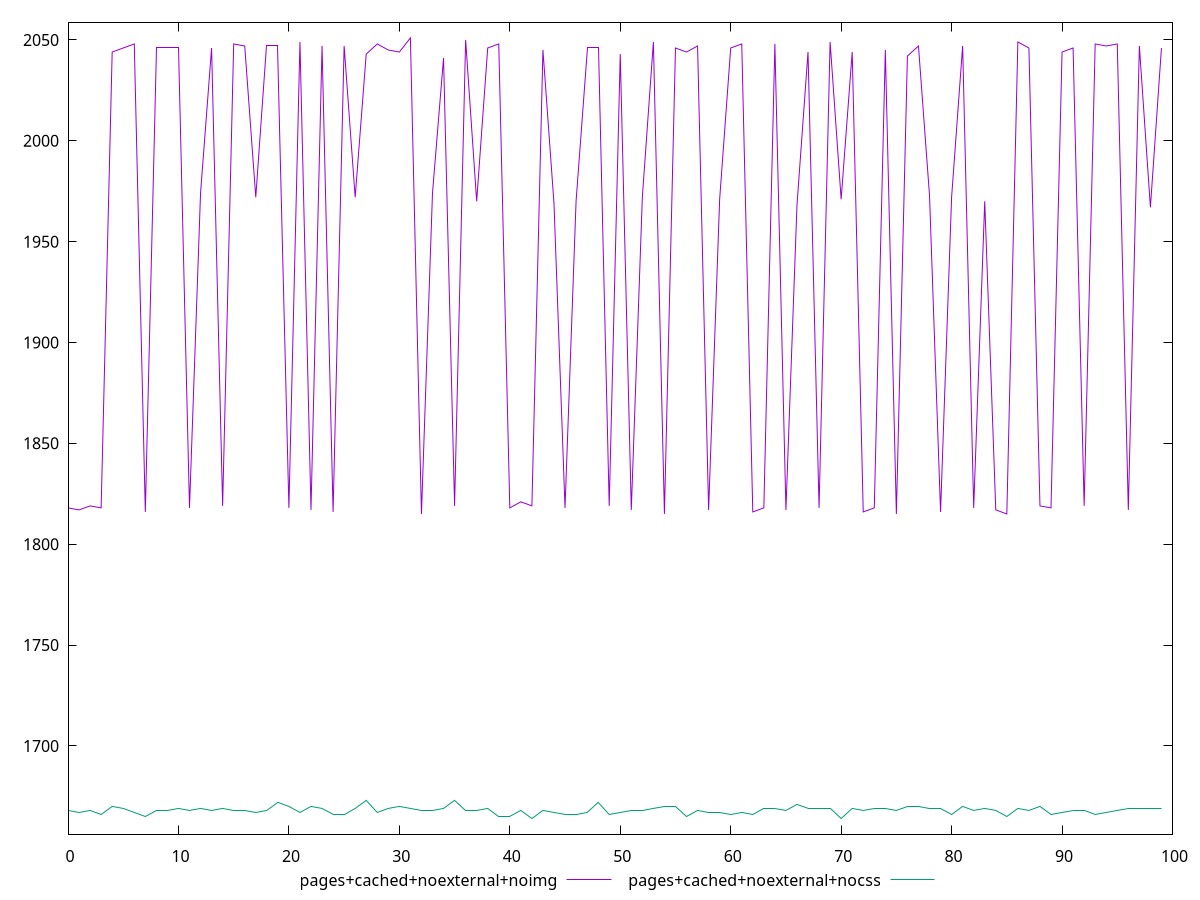 reset
set terminal svg size 640, 500 enhanced background rgb 'white'
set output "reprap/metrics/comparison/line/8_vs_9.svg"

$pagesCachedNoexternalNoimg <<EOF
0 1818
1 1817
2 1819
3 1818
4 2044
5 2046
6 2048
7 1816
8 2046
9 2046
10 2046
11 1818
12 1974
13 2046
14 1819
15 2048
16 2047
17 1972
18 2047
19 2047
20 1818
21 2049
22 1817
23 2047
24 1816
25 2047
26 1972
27 2043
28 2048
29 2045
30 2044
31 2051
32 1815
33 1974
34 2041
35 1819
36 2050
37 1970
38 2046
39 2048
40 1818
41 1821
42 1819
43 2045
44 1969
45 1818
46 1970
47 2046
48 2046
49 1819
50 2043
51 1817
52 1972
53 2049
54 1815
55 2046
56 2044
57 2047
58 1817
59 1971
60 2046
61 2048
62 1816
63 1818
64 2048
65 1817
66 1968
67 2044
68 1818
69 2049
70 1971
71 2044
72 1816
73 1818
74 2045
75 1815
76 2042
77 2047
78 1973
79 1816
80 1972
81 2047
82 1818
83 1970
84 1817
85 1815
86 2049
87 2046
88 1819
89 1818
90 2044
91 2046
92 1819
93 2048
94 2047
95 2048
96 1817
97 2047
98 1967
99 2046
EOF

$pagesCachedNoexternalNocss <<EOF
0 1668
1 1667
2 1668
3 1666
4 1670
5 1669
6 1667
7 1665
8 1668
9 1668
10 1669
11 1668
12 1669
13 1668
14 1669
15 1668
16 1668
17 1667
18 1668
19 1672
20 1670
21 1667
22 1670
23 1669
24 1666
25 1666
26 1669
27 1673
28 1667
29 1669
30 1670
31 1669
32 1668
33 1668
34 1669
35 1673
36 1668
37 1668
38 1669
39 1665
40 1665
41 1668
42 1664
43 1668
44 1667
45 1666
46 1666
47 1667
48 1672
49 1666
50 1667
51 1668
52 1668
53 1669
54 1670
55 1670
56 1665
57 1668
58 1667
59 1667
60 1666
61 1667
62 1666
63 1669
64 1669
65 1668
66 1671
67 1669
68 1669
69 1669
70 1664
71 1669
72 1668
73 1669
74 1669
75 1668
76 1670
77 1670
78 1669
79 1669
80 1666
81 1670
82 1668
83 1669
84 1668
85 1665
86 1669
87 1668
88 1670
89 1666
90 1667
91 1668
92 1668
93 1666
94 1667
95 1668
96 1669
97 1669
98 1669
99 1669
EOF

set key outside below
set yrange [1656.26:2058.74]

plot \
  $pagesCachedNoexternalNoimg title "pages+cached+noexternal+noimg" with line, \
  $pagesCachedNoexternalNocss title "pages+cached+noexternal+nocss" with line, \


reset